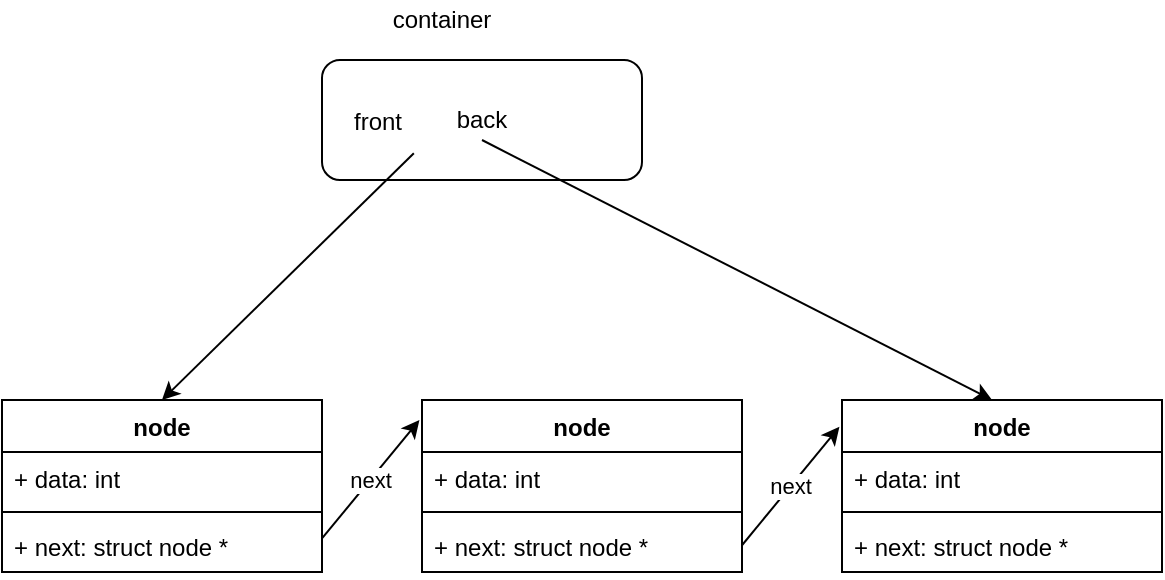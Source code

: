 <mxfile version="13.6.0" type="github">
  <diagram id="Vss-l0w1QYX-YwK_ltrS" name="Page-1">
    <mxGraphModel dx="575" dy="651" grid="1" gridSize="10" guides="1" tooltips="1" connect="1" arrows="1" fold="1" page="1" pageScale="1" pageWidth="1169" pageHeight="1654" math="0" shadow="0">
      <root>
        <mxCell id="0" />
        <mxCell id="1" parent="0" />
        <mxCell id="1GunNgylp0dj-ZQwrUva-27" value="" style="rounded=1;whiteSpace=wrap;html=1;" vertex="1" parent="1">
          <mxGeometry x="560" y="50" width="160" height="60" as="geometry" />
        </mxCell>
        <mxCell id="1GunNgylp0dj-ZQwrUva-7" value="node" style="swimlane;fontStyle=1;align=center;verticalAlign=top;childLayout=stackLayout;horizontal=1;startSize=26;horizontalStack=0;resizeParent=1;resizeParentMax=0;resizeLast=0;collapsible=1;marginBottom=0;" vertex="1" parent="1">
          <mxGeometry x="400" y="220" width="160" height="86" as="geometry" />
        </mxCell>
        <mxCell id="1GunNgylp0dj-ZQwrUva-8" value="+ data: int" style="text;strokeColor=none;fillColor=none;align=left;verticalAlign=top;spacingLeft=4;spacingRight=4;overflow=hidden;rotatable=0;points=[[0,0.5],[1,0.5]];portConstraint=eastwest;" vertex="1" parent="1GunNgylp0dj-ZQwrUva-7">
          <mxGeometry y="26" width="160" height="26" as="geometry" />
        </mxCell>
        <mxCell id="1GunNgylp0dj-ZQwrUva-9" value="" style="line;strokeWidth=1;fillColor=none;align=left;verticalAlign=middle;spacingTop=-1;spacingLeft=3;spacingRight=3;rotatable=0;labelPosition=right;points=[];portConstraint=eastwest;" vertex="1" parent="1GunNgylp0dj-ZQwrUva-7">
          <mxGeometry y="52" width="160" height="8" as="geometry" />
        </mxCell>
        <mxCell id="1GunNgylp0dj-ZQwrUva-10" value="+ next: struct node *" style="text;strokeColor=none;fillColor=none;align=left;verticalAlign=top;spacingLeft=4;spacingRight=4;overflow=hidden;rotatable=0;points=[[0,0.5],[1,0.5]];portConstraint=eastwest;" vertex="1" parent="1GunNgylp0dj-ZQwrUva-7">
          <mxGeometry y="60" width="160" height="26" as="geometry" />
        </mxCell>
        <mxCell id="1GunNgylp0dj-ZQwrUva-15" value="next" style="endArrow=classic;html=1;exitX=1;exitY=0.5;exitDx=0;exitDy=0;entryX=-0.008;entryY=0.16;entryDx=0;entryDy=0;entryPerimeter=0;" edge="1" parent="1">
          <mxGeometry width="50" height="50" relative="1" as="geometry">
            <mxPoint x="560.0" y="289.24" as="sourcePoint" />
            <mxPoint x="608.72" y="230" as="targetPoint" />
          </mxGeometry>
        </mxCell>
        <mxCell id="1GunNgylp0dj-ZQwrUva-11" value="node" style="swimlane;fontStyle=1;align=center;verticalAlign=top;childLayout=stackLayout;horizontal=1;startSize=26;horizontalStack=0;resizeParent=1;resizeParentMax=0;resizeLast=0;collapsible=1;marginBottom=0;" vertex="1" parent="1">
          <mxGeometry x="610" y="220" width="160" height="86" as="geometry" />
        </mxCell>
        <mxCell id="1GunNgylp0dj-ZQwrUva-12" value="+ data: int" style="text;strokeColor=none;fillColor=none;align=left;verticalAlign=top;spacingLeft=4;spacingRight=4;overflow=hidden;rotatable=0;points=[[0,0.5],[1,0.5]];portConstraint=eastwest;" vertex="1" parent="1GunNgylp0dj-ZQwrUva-11">
          <mxGeometry y="26" width="160" height="26" as="geometry" />
        </mxCell>
        <mxCell id="1GunNgylp0dj-ZQwrUva-13" value="" style="line;strokeWidth=1;fillColor=none;align=left;verticalAlign=middle;spacingTop=-1;spacingLeft=3;spacingRight=3;rotatable=0;labelPosition=right;points=[];portConstraint=eastwest;" vertex="1" parent="1GunNgylp0dj-ZQwrUva-11">
          <mxGeometry y="52" width="160" height="8" as="geometry" />
        </mxCell>
        <mxCell id="1GunNgylp0dj-ZQwrUva-14" value="+ next: struct node *" style="text;strokeColor=none;fillColor=none;align=left;verticalAlign=top;spacingLeft=4;spacingRight=4;overflow=hidden;rotatable=0;points=[[0,0.5],[1,0.5]];portConstraint=eastwest;" vertex="1" parent="1GunNgylp0dj-ZQwrUva-11">
          <mxGeometry y="60" width="160" height="26" as="geometry" />
        </mxCell>
        <mxCell id="1GunNgylp0dj-ZQwrUva-17" value="" style="endArrow=classic;html=1;entryX=0.5;entryY=0;entryDx=0;entryDy=0;exitX=0.898;exitY=1.139;exitDx=0;exitDy=0;exitPerimeter=0;" edge="1" parent="1" source="1GunNgylp0dj-ZQwrUva-18" target="1GunNgylp0dj-ZQwrUva-7">
          <mxGeometry width="50" height="50" relative="1" as="geometry">
            <mxPoint x="480" y="120" as="sourcePoint" />
            <mxPoint x="570" y="190" as="targetPoint" />
          </mxGeometry>
        </mxCell>
        <mxCell id="1GunNgylp0dj-ZQwrUva-18" value="front" style="text;strokeColor=none;fillColor=none;align=left;verticalAlign=top;spacingLeft=4;spacingRight=4;overflow=hidden;rotatable=0;points=[[0,0.5],[1,0.5]];portConstraint=eastwest;" vertex="1" parent="1">
          <mxGeometry x="570" y="67" width="40" height="26" as="geometry" />
        </mxCell>
        <mxCell id="1GunNgylp0dj-ZQwrUva-23" value="" style="endArrow=classic;html=1;entryX=0.469;entryY=0;entryDx=0;entryDy=0;exitX=0.5;exitY=1;exitDx=0;exitDy=0;entryPerimeter=0;" edge="1" parent="1" source="1GunNgylp0dj-ZQwrUva-24" target="1GunNgylp0dj-ZQwrUva-19">
          <mxGeometry width="50" height="50" relative="1" as="geometry">
            <mxPoint x="690" y="100" as="sourcePoint" />
            <mxPoint x="630" y="220" as="targetPoint" />
          </mxGeometry>
        </mxCell>
        <mxCell id="1GunNgylp0dj-ZQwrUva-24" value="back&lt;br&gt;" style="text;html=1;strokeColor=none;fillColor=none;align=center;verticalAlign=middle;whiteSpace=wrap;rounded=0;" vertex="1" parent="1">
          <mxGeometry x="620" y="70" width="40" height="20" as="geometry" />
        </mxCell>
        <mxCell id="1GunNgylp0dj-ZQwrUva-25" value="next" style="endArrow=classic;html=1;exitX=1;exitY=0.5;exitDx=0;exitDy=0;entryX=-0.008;entryY=0.16;entryDx=0;entryDy=0;entryPerimeter=0;" edge="1" parent="1">
          <mxGeometry width="50" height="50" relative="1" as="geometry">
            <mxPoint x="770.0" y="292.62" as="sourcePoint" />
            <mxPoint x="818.72" y="233.38" as="targetPoint" />
          </mxGeometry>
        </mxCell>
        <mxCell id="1GunNgylp0dj-ZQwrUva-19" value="node" style="swimlane;fontStyle=1;align=center;verticalAlign=top;childLayout=stackLayout;horizontal=1;startSize=26;horizontalStack=0;resizeParent=1;resizeParentMax=0;resizeLast=0;collapsible=1;marginBottom=0;" vertex="1" parent="1">
          <mxGeometry x="820" y="220" width="160" height="86" as="geometry" />
        </mxCell>
        <mxCell id="1GunNgylp0dj-ZQwrUva-20" value="+ data: int" style="text;strokeColor=none;fillColor=none;align=left;verticalAlign=top;spacingLeft=4;spacingRight=4;overflow=hidden;rotatable=0;points=[[0,0.5],[1,0.5]];portConstraint=eastwest;" vertex="1" parent="1GunNgylp0dj-ZQwrUva-19">
          <mxGeometry y="26" width="160" height="26" as="geometry" />
        </mxCell>
        <mxCell id="1GunNgylp0dj-ZQwrUva-21" value="" style="line;strokeWidth=1;fillColor=none;align=left;verticalAlign=middle;spacingTop=-1;spacingLeft=3;spacingRight=3;rotatable=0;labelPosition=right;points=[];portConstraint=eastwest;" vertex="1" parent="1GunNgylp0dj-ZQwrUva-19">
          <mxGeometry y="52" width="160" height="8" as="geometry" />
        </mxCell>
        <mxCell id="1GunNgylp0dj-ZQwrUva-22" value="+ next: struct node *" style="text;strokeColor=none;fillColor=none;align=left;verticalAlign=top;spacingLeft=4;spacingRight=4;overflow=hidden;rotatable=0;points=[[0,0.5],[1,0.5]];portConstraint=eastwest;" vertex="1" parent="1GunNgylp0dj-ZQwrUva-19">
          <mxGeometry y="60" width="160" height="26" as="geometry" />
        </mxCell>
        <mxCell id="1GunNgylp0dj-ZQwrUva-28" value="container" style="text;html=1;strokeColor=none;fillColor=none;align=center;verticalAlign=middle;whiteSpace=wrap;rounded=0;" vertex="1" parent="1">
          <mxGeometry x="600" y="20" width="40" height="20" as="geometry" />
        </mxCell>
      </root>
    </mxGraphModel>
  </diagram>
</mxfile>
